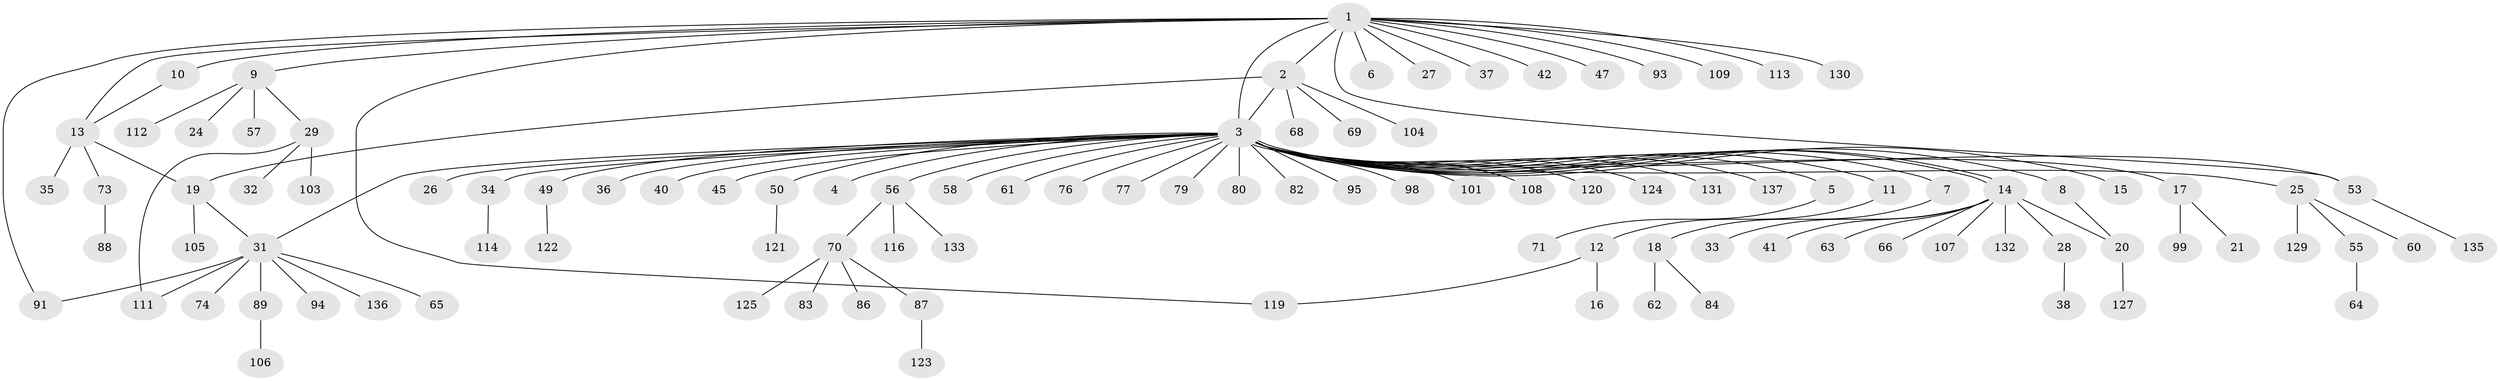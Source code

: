 // original degree distribution, {19: 0.0072992700729927005, 5: 0.021897810218978103, 39: 0.0072992700729927005, 1: 0.6058394160583942, 3: 0.0948905109489051, 2: 0.2116788321167883, 4: 0.021897810218978103, 6: 0.014598540145985401, 11: 0.0072992700729927005, 8: 0.0072992700729927005}
// Generated by graph-tools (version 1.1) at 2025/11/02/27/25 16:11:09]
// undirected, 106 vertices, 115 edges
graph export_dot {
graph [start="1"]
  node [color=gray90,style=filled];
  1 [super="+128"];
  2 [super="+22"];
  3 [super="+44"];
  4;
  5 [super="+48"];
  6;
  7;
  8;
  9 [super="+102"];
  10;
  11;
  12 [super="+52"];
  13 [super="+72"];
  14 [super="+78"];
  15 [super="+100"];
  16;
  17;
  18;
  19 [super="+23"];
  20 [super="+51"];
  21;
  24;
  25 [super="+30"];
  26 [super="+75"];
  27;
  28 [super="+39"];
  29 [super="+118"];
  31 [super="+46"];
  32;
  33;
  34 [super="+43"];
  35;
  36;
  37;
  38 [super="+59"];
  40 [super="+117"];
  41 [super="+90"];
  42;
  45 [super="+54"];
  47;
  49 [super="+85"];
  50;
  53 [super="+126"];
  55;
  56 [super="+92"];
  57 [super="+96"];
  58;
  60;
  61;
  62;
  63;
  64;
  65 [super="+67"];
  66;
  68;
  69 [super="+81"];
  70 [super="+115"];
  71;
  73 [super="+97"];
  74;
  76;
  77;
  79;
  80;
  82;
  83;
  84;
  86 [super="+134"];
  87;
  88;
  89;
  91 [super="+110"];
  93;
  94;
  95;
  98;
  99;
  101;
  103;
  104;
  105;
  106;
  107;
  108;
  109;
  111;
  112;
  113;
  114;
  116;
  119;
  120;
  121;
  122;
  123;
  124;
  125;
  127;
  129;
  130;
  131;
  132;
  133;
  135;
  136;
  137;
  1 -- 2;
  1 -- 3 [weight=2];
  1 -- 6;
  1 -- 9;
  1 -- 10;
  1 -- 13;
  1 -- 27;
  1 -- 37;
  1 -- 42;
  1 -- 47;
  1 -- 53;
  1 -- 93;
  1 -- 109;
  1 -- 113;
  1 -- 119;
  1 -- 130;
  1 -- 91;
  2 -- 19;
  2 -- 68;
  2 -- 104;
  2 -- 3;
  2 -- 69;
  3 -- 4;
  3 -- 5;
  3 -- 7;
  3 -- 8;
  3 -- 11;
  3 -- 14 [weight=2];
  3 -- 14;
  3 -- 15;
  3 -- 17;
  3 -- 25;
  3 -- 26;
  3 -- 31;
  3 -- 34;
  3 -- 36;
  3 -- 40;
  3 -- 45;
  3 -- 49;
  3 -- 50;
  3 -- 56;
  3 -- 58;
  3 -- 61;
  3 -- 76;
  3 -- 77;
  3 -- 79;
  3 -- 80;
  3 -- 82;
  3 -- 95;
  3 -- 98;
  3 -- 101;
  3 -- 108;
  3 -- 120;
  3 -- 124;
  3 -- 131;
  3 -- 137;
  3 -- 53;
  5 -- 71;
  7 -- 18;
  8 -- 20;
  9 -- 24;
  9 -- 29;
  9 -- 57;
  9 -- 112;
  10 -- 13;
  11 -- 12;
  12 -- 16;
  12 -- 119;
  13 -- 19;
  13 -- 35;
  13 -- 73;
  14 -- 28;
  14 -- 33;
  14 -- 41;
  14 -- 63;
  14 -- 66;
  14 -- 107;
  14 -- 132;
  14 -- 20;
  17 -- 21;
  17 -- 99;
  18 -- 62;
  18 -- 84;
  19 -- 105;
  19 -- 31;
  20 -- 127;
  25 -- 129;
  25 -- 60;
  25 -- 55;
  28 -- 38;
  29 -- 32;
  29 -- 103;
  29 -- 111;
  31 -- 74;
  31 -- 89;
  31 -- 91;
  31 -- 94;
  31 -- 111;
  31 -- 136;
  31 -- 65;
  34 -- 114;
  49 -- 122;
  50 -- 121;
  53 -- 135;
  55 -- 64;
  56 -- 70;
  56 -- 116;
  56 -- 133;
  70 -- 83;
  70 -- 86;
  70 -- 87;
  70 -- 125;
  73 -- 88;
  87 -- 123;
  89 -- 106;
}
